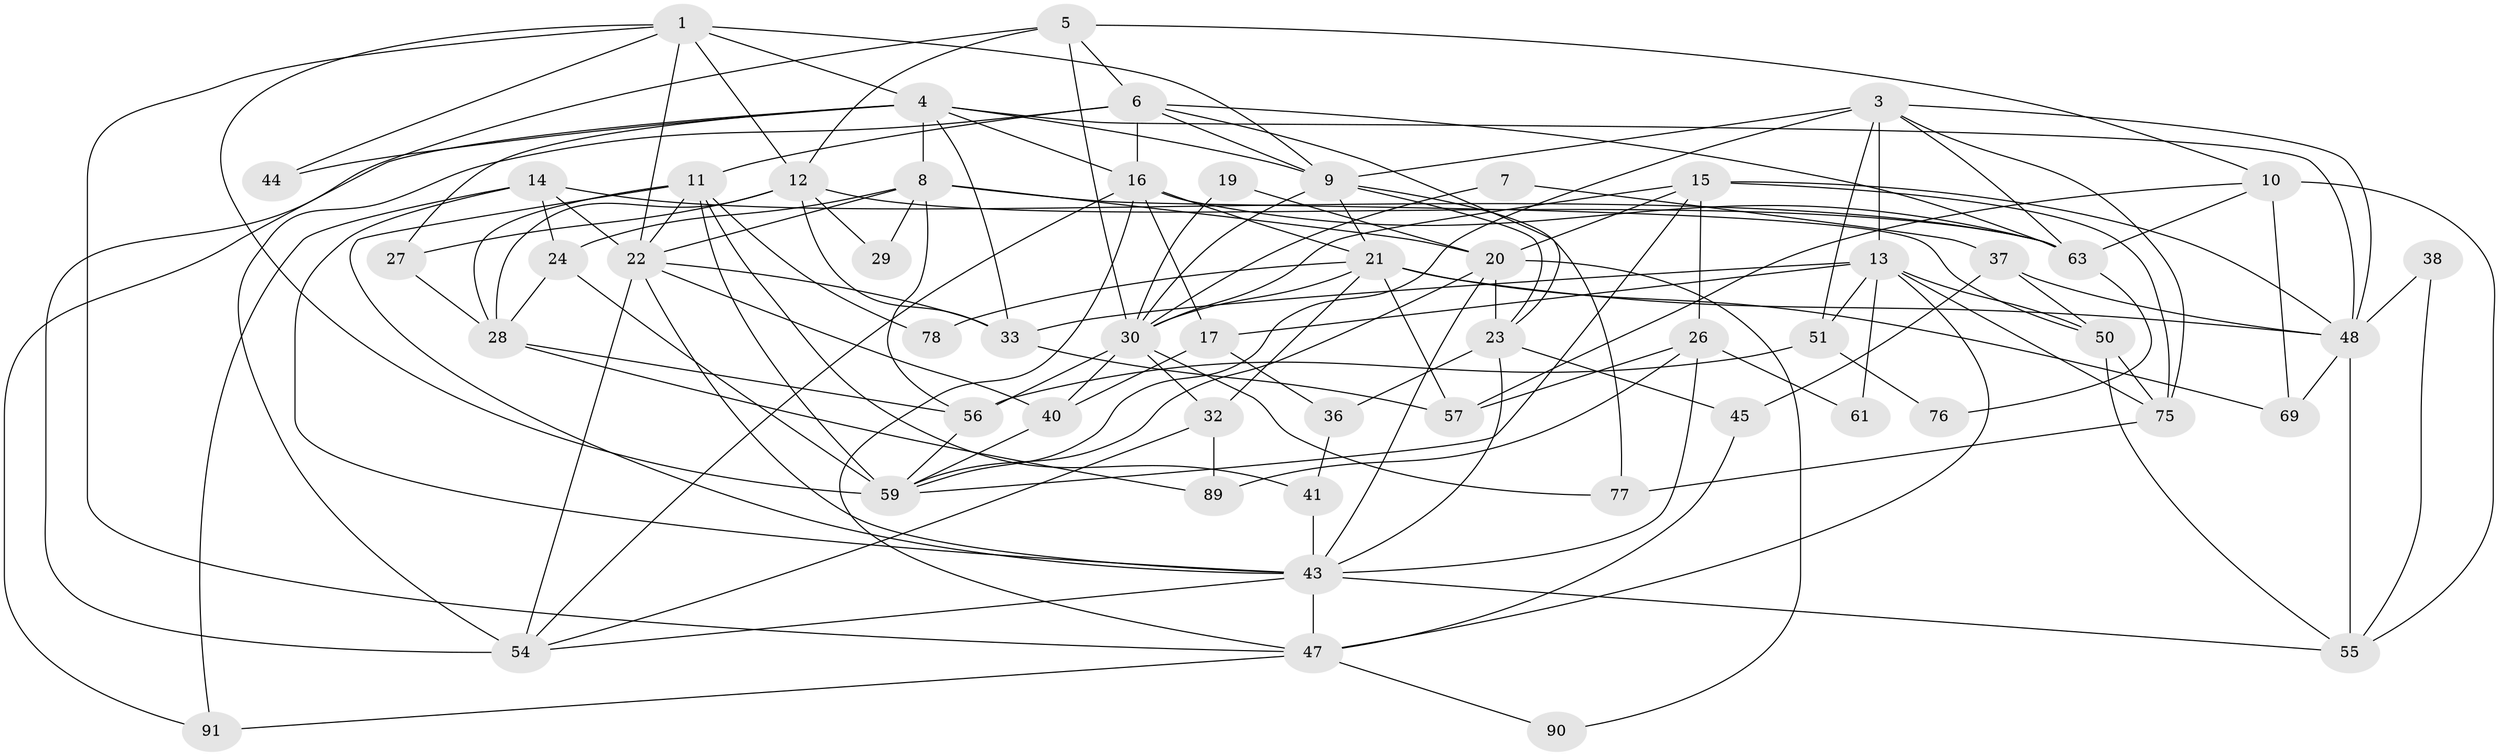 // original degree distribution, {5: 0.16483516483516483, 6: 0.13186813186813187, 4: 0.2857142857142857, 2: 0.16483516483516483, 3: 0.21978021978021978, 8: 0.02197802197802198, 7: 0.01098901098901099}
// Generated by graph-tools (version 1.1) at 2025/42/03/06/25 10:42:01]
// undirected, 56 vertices, 143 edges
graph export_dot {
graph [start="1"]
  node [color=gray90,style=filled];
  1 [super="+2"];
  3 [super="+18"];
  4 [super="+60"];
  5;
  6 [super="+25"];
  7;
  8 [super="+49"];
  9 [super="+79"];
  10 [super="+86"];
  11 [super="+70"];
  12 [super="+84"];
  13 [super="+88"];
  14 [super="+83"];
  15;
  16 [super="+31"];
  17;
  19;
  20 [super="+58"];
  21 [super="+34"];
  22 [super="+42"];
  23 [super="+74"];
  24;
  26 [super="+35"];
  27 [super="+39"];
  28 [super="+87"];
  29;
  30 [super="+72"];
  32 [super="+65"];
  33 [super="+66"];
  36 [super="+68"];
  37;
  38;
  40 [super="+46"];
  41;
  43 [super="+73"];
  44;
  45;
  47 [super="+53"];
  48 [super="+82"];
  50 [super="+64"];
  51 [super="+52"];
  54 [super="+85"];
  55 [super="+62"];
  56;
  57 [super="+67"];
  59 [super="+71"];
  61;
  63 [super="+81"];
  69;
  75 [super="+80"];
  76;
  77;
  78;
  89;
  90;
  91;
  1 -- 12 [weight=2];
  1 -- 9;
  1 -- 22;
  1 -- 59;
  1 -- 44;
  1 -- 47;
  1 -- 4;
  3 -- 59;
  3 -- 75;
  3 -- 51;
  3 -- 63;
  3 -- 13;
  3 -- 48;
  3 -- 9;
  4 -- 33;
  4 -- 44;
  4 -- 16;
  4 -- 48;
  4 -- 8;
  4 -- 9;
  4 -- 91;
  4 -- 27;
  5 -- 30;
  5 -- 12;
  5 -- 54;
  5 -- 6;
  5 -- 10;
  6 -- 9;
  6 -- 16;
  6 -- 11;
  6 -- 23;
  6 -- 54;
  6 -- 63;
  7 -- 37;
  7 -- 30;
  8 -- 24;
  8 -- 56;
  8 -- 20;
  8 -- 50;
  8 -- 22;
  8 -- 29;
  9 -- 77;
  9 -- 30;
  9 -- 23;
  9 -- 21;
  10 -- 63;
  10 -- 57;
  10 -- 69;
  10 -- 55;
  11 -- 43;
  11 -- 28;
  11 -- 41;
  11 -- 78;
  11 -- 59;
  11 -- 22;
  12 -- 63;
  12 -- 33;
  12 -- 29;
  12 -- 28;
  12 -- 27;
  13 -- 50 [weight=2];
  13 -- 61;
  13 -- 33;
  13 -- 17;
  13 -- 47;
  13 -- 75;
  13 -- 51;
  14 -- 91;
  14 -- 24;
  14 -- 63;
  14 -- 22;
  14 -- 43;
  15 -- 30;
  15 -- 48;
  15 -- 26;
  15 -- 59;
  15 -- 75;
  15 -- 20;
  16 -- 54;
  16 -- 63;
  16 -- 17;
  16 -- 47;
  16 -- 21;
  17 -- 40;
  17 -- 36;
  19 -- 30;
  19 -- 20;
  20 -- 43;
  20 -- 59;
  20 -- 23;
  20 -- 90;
  21 -- 30;
  21 -- 48;
  21 -- 78;
  21 -- 32;
  21 -- 69;
  21 -- 57;
  22 -- 54;
  22 -- 33;
  22 -- 43;
  22 -- 40;
  23 -- 43;
  23 -- 36;
  23 -- 45;
  24 -- 28;
  24 -- 59;
  26 -- 89;
  26 -- 57;
  26 -- 61;
  26 -- 43;
  27 -- 28;
  28 -- 56;
  28 -- 89;
  30 -- 40;
  30 -- 77;
  30 -- 32;
  30 -- 56;
  32 -- 54;
  32 -- 89;
  33 -- 57;
  36 -- 41;
  37 -- 48;
  37 -- 50;
  37 -- 45;
  38 -- 48;
  38 -- 55;
  40 -- 59;
  41 -- 43;
  43 -- 55;
  43 -- 54;
  43 -- 47;
  45 -- 47;
  47 -- 90;
  47 -- 91;
  48 -- 69;
  48 -- 55;
  50 -- 75;
  50 -- 55;
  51 -- 56 [weight=2];
  51 -- 76;
  56 -- 59;
  63 -- 76;
  75 -- 77;
}
